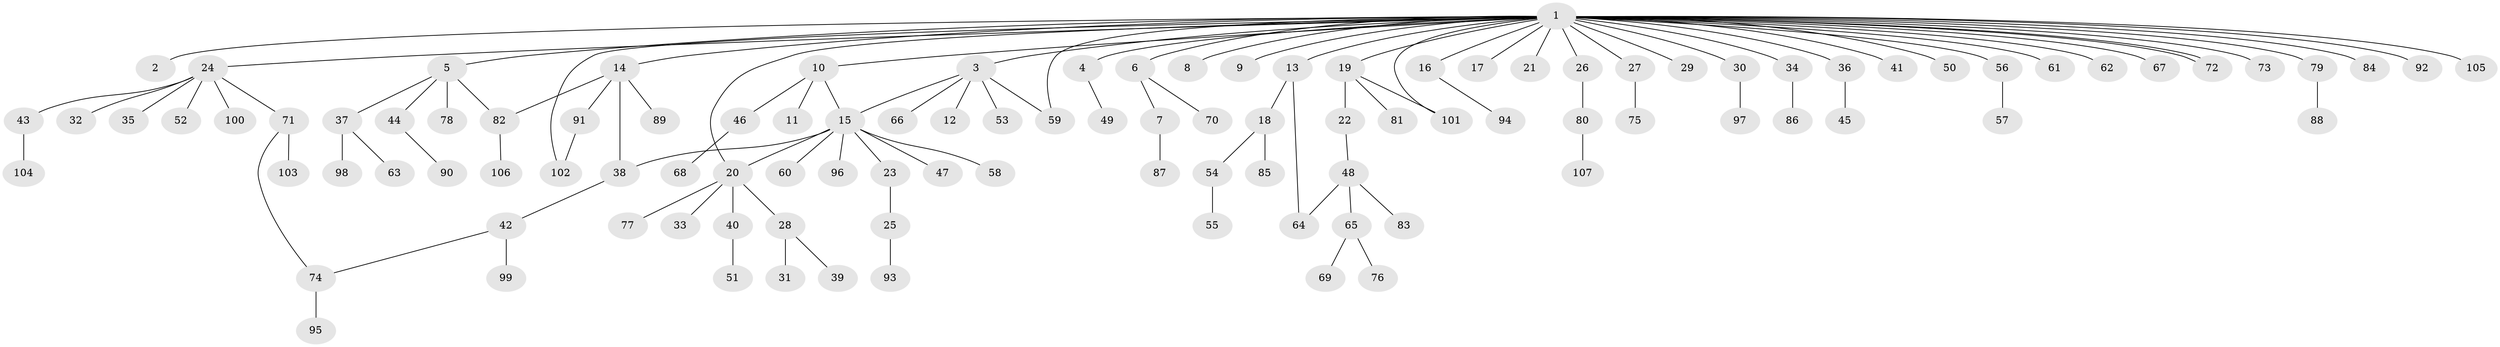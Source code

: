 // Generated by graph-tools (version 1.1) at 2025/47/03/09/25 04:47:07]
// undirected, 107 vertices, 116 edges
graph export_dot {
graph [start="1"]
  node [color=gray90,style=filled];
  1;
  2;
  3;
  4;
  5;
  6;
  7;
  8;
  9;
  10;
  11;
  12;
  13;
  14;
  15;
  16;
  17;
  18;
  19;
  20;
  21;
  22;
  23;
  24;
  25;
  26;
  27;
  28;
  29;
  30;
  31;
  32;
  33;
  34;
  35;
  36;
  37;
  38;
  39;
  40;
  41;
  42;
  43;
  44;
  45;
  46;
  47;
  48;
  49;
  50;
  51;
  52;
  53;
  54;
  55;
  56;
  57;
  58;
  59;
  60;
  61;
  62;
  63;
  64;
  65;
  66;
  67;
  68;
  69;
  70;
  71;
  72;
  73;
  74;
  75;
  76;
  77;
  78;
  79;
  80;
  81;
  82;
  83;
  84;
  85;
  86;
  87;
  88;
  89;
  90;
  91;
  92;
  93;
  94;
  95;
  96;
  97;
  98;
  99;
  100;
  101;
  102;
  103;
  104;
  105;
  106;
  107;
  1 -- 2;
  1 -- 3;
  1 -- 4;
  1 -- 5;
  1 -- 6;
  1 -- 8;
  1 -- 9;
  1 -- 10;
  1 -- 13;
  1 -- 14;
  1 -- 16;
  1 -- 17;
  1 -- 19;
  1 -- 20;
  1 -- 21;
  1 -- 24;
  1 -- 26;
  1 -- 27;
  1 -- 29;
  1 -- 30;
  1 -- 34;
  1 -- 36;
  1 -- 41;
  1 -- 50;
  1 -- 56;
  1 -- 59;
  1 -- 61;
  1 -- 62;
  1 -- 67;
  1 -- 72;
  1 -- 72;
  1 -- 73;
  1 -- 79;
  1 -- 84;
  1 -- 92;
  1 -- 101;
  1 -- 102;
  1 -- 105;
  3 -- 12;
  3 -- 15;
  3 -- 53;
  3 -- 59;
  3 -- 66;
  4 -- 49;
  5 -- 37;
  5 -- 44;
  5 -- 78;
  5 -- 82;
  6 -- 7;
  6 -- 70;
  7 -- 87;
  10 -- 11;
  10 -- 15;
  10 -- 46;
  13 -- 18;
  13 -- 64;
  14 -- 38;
  14 -- 82;
  14 -- 89;
  14 -- 91;
  15 -- 20;
  15 -- 23;
  15 -- 38;
  15 -- 47;
  15 -- 58;
  15 -- 60;
  15 -- 96;
  16 -- 94;
  18 -- 54;
  18 -- 85;
  19 -- 22;
  19 -- 81;
  19 -- 101;
  20 -- 28;
  20 -- 33;
  20 -- 40;
  20 -- 77;
  22 -- 48;
  23 -- 25;
  24 -- 32;
  24 -- 35;
  24 -- 43;
  24 -- 52;
  24 -- 71;
  24 -- 100;
  25 -- 93;
  26 -- 80;
  27 -- 75;
  28 -- 31;
  28 -- 39;
  30 -- 97;
  34 -- 86;
  36 -- 45;
  37 -- 63;
  37 -- 98;
  38 -- 42;
  40 -- 51;
  42 -- 74;
  42 -- 99;
  43 -- 104;
  44 -- 90;
  46 -- 68;
  48 -- 64;
  48 -- 65;
  48 -- 83;
  54 -- 55;
  56 -- 57;
  65 -- 69;
  65 -- 76;
  71 -- 74;
  71 -- 103;
  74 -- 95;
  79 -- 88;
  80 -- 107;
  82 -- 106;
  91 -- 102;
}
